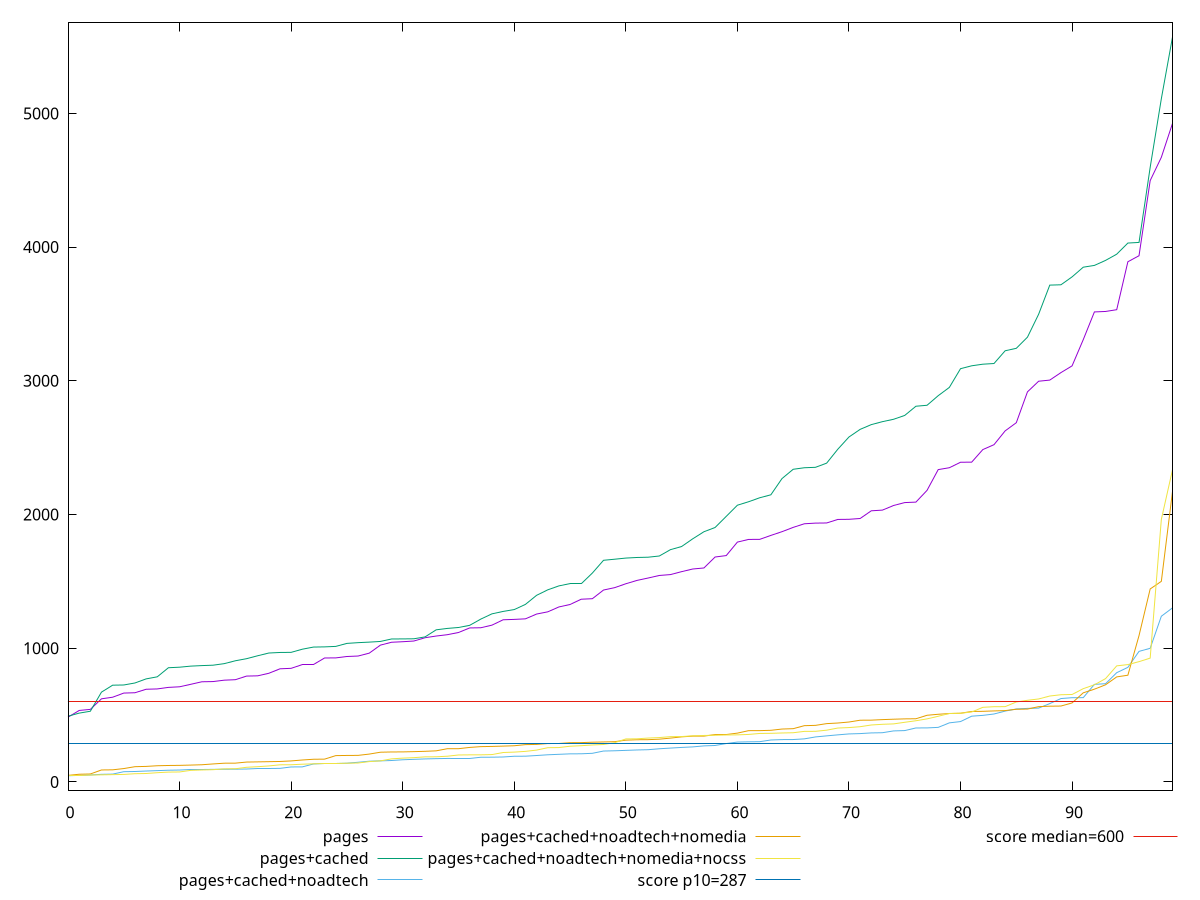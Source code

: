 reset

$pages <<EOF
0 484.5
1 535
2 543
3 621.9999999999991
4 634
5 665.0000000000009
6 667.4999999999991
7 693.5
8 696.0000000000009
9 707.4999999999991
10 712
11 730.5
12 749.5
13 751
14 761.3960000000025
15 765.0000000000009
16 791.9999999999991
17 794
18 812.9999999999991
19 846.5
20 850
21 880.9999999999991
22 881
23 927.5
24 928
25 938.5
26 942
27 963.4999999999991
28 1023.5000000000009
29 1045
30 1049.0000000000014
31 1054.2059999999994
32 1078.7835
33 1091.500000000001
34 1101.5
35 1118
36 1152
37 1153.5
38 1173.000000000001
39 1213
40 1216.000000000001
41 1220.1029999999982
42 1255.9255000000012
43 1272.5
44 1309
45 1327.500000000001
46 1366.8094999999994
47 1370.7260000000006
48 1435.4974999999977
49 1453.3255
50 1482.500000000001
51 1507.4999999999995
52 1525.4099999999999
53 1544.500000000001
54 1551.000000000001
55 1573.000000000001
56 1592.8204999999998
57 1600.5000000000018
58 1682.4690000000012
59 1693.1534999999976
60 1794
61 1814
62 1814.5
63 1843.999999999999
64 1871.9999999999973
65 1903.9999999999986
66 1931.000000000001
67 1935.9999999999982
68 1937.0280000000002
69 1963.5000000000018
70 1964.4714999999992
71 1970.5124999999998
72 2027.999999999999
73 2033.1979999999967
74 2067.813500000001
75 2089.5
76 2092.999999999999
77 2181.1079999999984
78 2336.0914999999995
79 2350.1844999999994
80 2391.1375000000007
81 2391.8825000000015
82 2486.040500000001
83 2522.499999999999
84 2625.7345000000023
85 2686.947500000002
86 2917.500000000002
87 2997.016499999999
88 3005.4939999999997
89 3061.564000000001
90 3112.000000000001
91 3307.909999999999
92 3515.246000000002
93 3518.7530000000015
94 3531.9604999999983
95 3890.5240000000026
96 3935.7759999999976
97 4497.4175
98 4671.592999999995
99 4924.8949999999995
EOF

$pagesCached <<EOF
0 492
1 515
2 529
3 672
4 724
5 725.5
6 740.5
7 771
8 786.5
9 854.5
10 858.5000000000009
11 866.5
12 870.5
13 873.5
14 885
15 906.5
16 922
17 944.0000000000009
18 964.5
19 968.614
20 969.4999999999995
21 992.9999999999982
22 1009.0000000000009
23 1010.5
24 1013.9999999999995
25 1036.5
26 1042
27 1046
28 1051
29 1069.5
30 1070
31 1071
32 1084.9999999999995
33 1137.9999999999993
34 1148.4575
35 1155.499999999999
36 1171.500000000001
37 1218.178499999999
38 1257.4999999999995
39 1275.5
40 1289.5
41 1328.1360000000009
42 1396
43 1437
44 1466.500000000001
45 1481.4999999999982
46 1481.5000000000023
47 1562.4999999999968
48 1658.0000000000018
49 1666
50 1674.5000000000005
51 1679.000000000001
52 1681.000000000001
53 1689.999999999999
54 1737.4999999999973
55 1761.000000000001
56 1818.7515000000017
57 1871.5000000000018
58 1903.2740000000013
59 1986.5
60 2069.8295000000016
61 2095.6660000000006
62 2125.5570000000016
63 2147.6519999999973
64 2269.3320000000003
65 2338.5404999999973
66 2349.9999999999986
67 2353.231500000001
68 2384.499999999999
69 2488.4249999999993
70 2579.977999999999
71 2637.000000000001
72 2672.510499999995
73 2694.6484999999975
74 2712.499999999999
75 2741.3595000000005
76 2809.999999999999
77 2817.2449999999963
78 2889
79 2951.000000000002
80 3090.7954999999965
81 3112.4044999999996
82 3124.3665
83 3129.4580000000024
84 3224.797499999998
85 3243.2065000000007
86 3326.5675
87 3497.7104999999983
88 3715.779499999996
89 3718.264500000002
90 3777.499
91 3849.8199999999997
92 3863.094500000002
93 3900.618999999998
94 3947.179500000001
95 4030.383999999998
96 4035.052500000004
97 4596.673999999997
98 5109.6390000000065
99 5570.692999999999
EOF

$pagesCachedNoadtech <<EOF
0 46.5
1 49.5
2 52.50000000000023
3 57.5
4 59
5 76.99999999999977
6 78.5
7 81.99999999999977
8 85
9 88
10 89.5
11 93
12 93
13 94.5
14 95.5
15 95.88499999999931
16 97
17 97.50000000000023
18 97.50000000000023
19 102.00000000000023
20 112.50000000000023
21 113
22 135
23 137.5
24 137.5
25 140.5
26 147.5
27 155.5
28 158
29 160.67050000000063
30 166.19550000000072
31 169.5
32 172.5
33 174.64300000000003
34 176.03750000000036
35 178.5
36 178.50000000000023
37 185.07249999999976
38 185.5
39 186.99999999999955
40 192.5
41 193
42 198
43 203.49999999999955
44 207
45 210.5
46 211
47 214.5
48 231.5
49 233.5
50 236.5
51 239.5
52 241.5
53 248.5
54 253.6029999999996
55 258.5
56 262.5
57 270
58 273
59 287.5
60 298.5385000000001
61 300.462
62 301.5
63 314.09450000000015
64 317
65 317.5
66 322.5309999999995
67 337
68 345
69 352.5
70 359.5
71 362.0000000000002
72 367
73 368.5
74 382
75 384.5
76 404.1199999999999
77 404.5
78 408.5
79 442.27499999999895
80 451.84500000000116
81 492.2225000000003
82 498.2679999999991
83 508.5
84 530.3119999999999
85 545.9425000000001
86 550.5
87 552.5480000000007
88 586.5
89 624.0279999999993
90 630.4230000000002
91 630.6840000000002
92 730.1634999999985
93 734.9824999999998
94 817.5
95 857.4435000000014
96 976.818999999999
97 999.8799999999999
98 1239.6185000000007
99 1302.1915000000008
EOF

$pagesCachedNoadtechNomedia <<EOF
0 49.5
1 58
2 60
3 90
4 91
5 100.5
6 114.5
7 116.58900000000017
8 121.5
9 123.49999999999977
10 124.40899999999988
11 126.5
12 129
13 135
14 140.5
15 141
16 149
17 150.5
18 152
19 153.5
20 157.59000000000015
21 164.5
22 170
23 171
24 197.25700000000052
25 198.5
26 199.07600000000002
27 208.70500000000015
28 222.63699999999994
29 224.5820000000001
30 225
31 227
32 229.46299999999974
33 233.00000000000023
34 248.94899999999961
35 249
36 258.5
37 264.5
38 266
39 268.394
40 271.0000000000002
41 279.5
42 281
43 287.5
44 288.0000000000002
45 294
46 294.5
47 297.5
48 299.5
49 301.5
50 312.80650000000014
51 315.9265000000005
52 316.5
53 320.2270000000001
54 328.15599999999995
55 337.5
56 343
57 343.0950000000005
58 354.9999999999998
59 355
60 365.5
61 383.818
62 384.16200000000003
63 386.5
64 395.9829999999997
65 398.73400000000015
66 421.2189999999998
67 423.5
68 436.5
69 441
70 448.5
71 462
72 462.49999999999955
73 466.5
74 469.5
75 472
76 473
77 499
78 506.5
79 512
80 514.2440000000001
81 527.4999999999998
82 528.5
83 531.5
84 534
85 543.8685
86 545.1759999999997
87 563.5
88 566.8160000000003
89 568
90 591.3360000000002
91 666.9580000000003
92 694.2009999999984
93 727
94 785.9999999999995
95 798.5069999999996
96 1094.999999999999
97 1443.6524999999995
98 1500.592500000001
99 2173.0319999999992
EOF

$pagesCachedNoadtechNomediaNocss <<EOF
0 48
1 48
2 52
3 53.5
4 55
5 56.5
6 62
7 63.5
8 69.5
9 74
10 75
11 87
12 90
13 92
14 98
15 99
16 110
17 114.5
18 120
19 128.5
20 129
21 133
22 136
23 139
24 139
25 140.36700000000008
26 142.00000000000045
27 152.5000000000001
28 158
29 173
30 178.5
31 182
32 188
33 188.5
34 192.74599999999998
35 202
36 203
37 203.17949999999973
38 205
39 220.5
40 223.5
41 229
42 238.5
43 256.5
44 257.5
45 267.5
46 271.5
47 276.89700000000005
48 280.5
49 294
50 322
51 323
52 328.5
53 332.202
54 339.11
55 340
56 345
57 347.9970000000002
58 349.5
59 351.5
60 352.5
61 355.6585
62 363
63 364
64 366.5
65 368.345
66 378.4999999999999
67 378.93600000000004
68 387.44049999999993
69 403.5
70 407
71 413.5000000000001
72 426.299
73 431.5
74 434.5
75 446.5
76 458
77 472
78 491.5
79 512.5
80 514
81 523.5000000000001
82 558.5700000000002
83 563
84 563.5
85 598.5
86 610.9859999999999
87 621
88 642.9279999999998
89 652.5000000000001
90 654.4999999999999
91 697.9285000000004
92 727
93 773.1525000000001
94 868.4999999999998
95 878
96 900
97 926.5
98 1963.7369999999996
99 2334.86
EOF

set key outside below
set xrange [0:99]
set yrange [-63.98385999999999:5681.17686]
set trange [-63.98385999999999:5681.17686]
set terminal svg size 640, 580 enhanced background rgb 'white'
set output "report_00013_2021-02-09T12-04-24.940Z/total-blocking-time/comparison/sorted/all_raw.svg"

plot $pages title "pages" with line, \
     $pagesCached title "pages+cached" with line, \
     $pagesCachedNoadtech title "pages+cached+noadtech" with line, \
     $pagesCachedNoadtechNomedia title "pages+cached+noadtech+nomedia" with line, \
     $pagesCachedNoadtechNomediaNocss title "pages+cached+noadtech+nomedia+nocss" with line, \
     287 title "score p10=287", \
     600 title "score median=600"

reset
